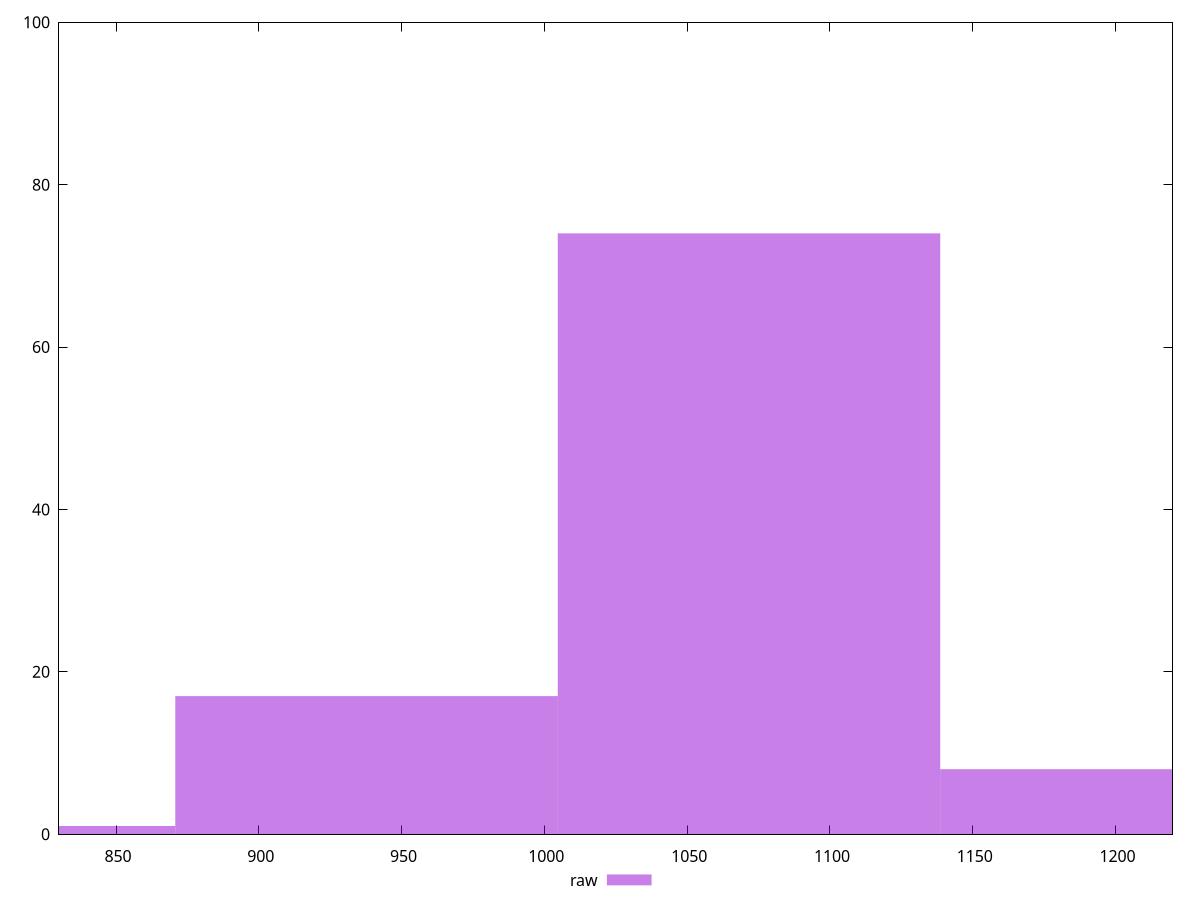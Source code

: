 reset

$raw <<EOF
1071.6685604524343 74
937.70999039588 17
803.7514203393257 1
1205.6271305089886 8
EOF

set key outside below
set boxwidth 133.9585700565543
set xrange [830:1220]
set yrange [0:100]
set trange [0:100]
set style fill transparent solid 0.5 noborder
set terminal svg size 640, 490 enhanced background rgb 'white'
set output "report_00015_2021-02-09T16-11-33.973Z/unused-javascript/samples/pages+cached+noadtech+nomedia+nocss/raw/histogram.svg"

plot $raw title "raw" with boxes

reset
